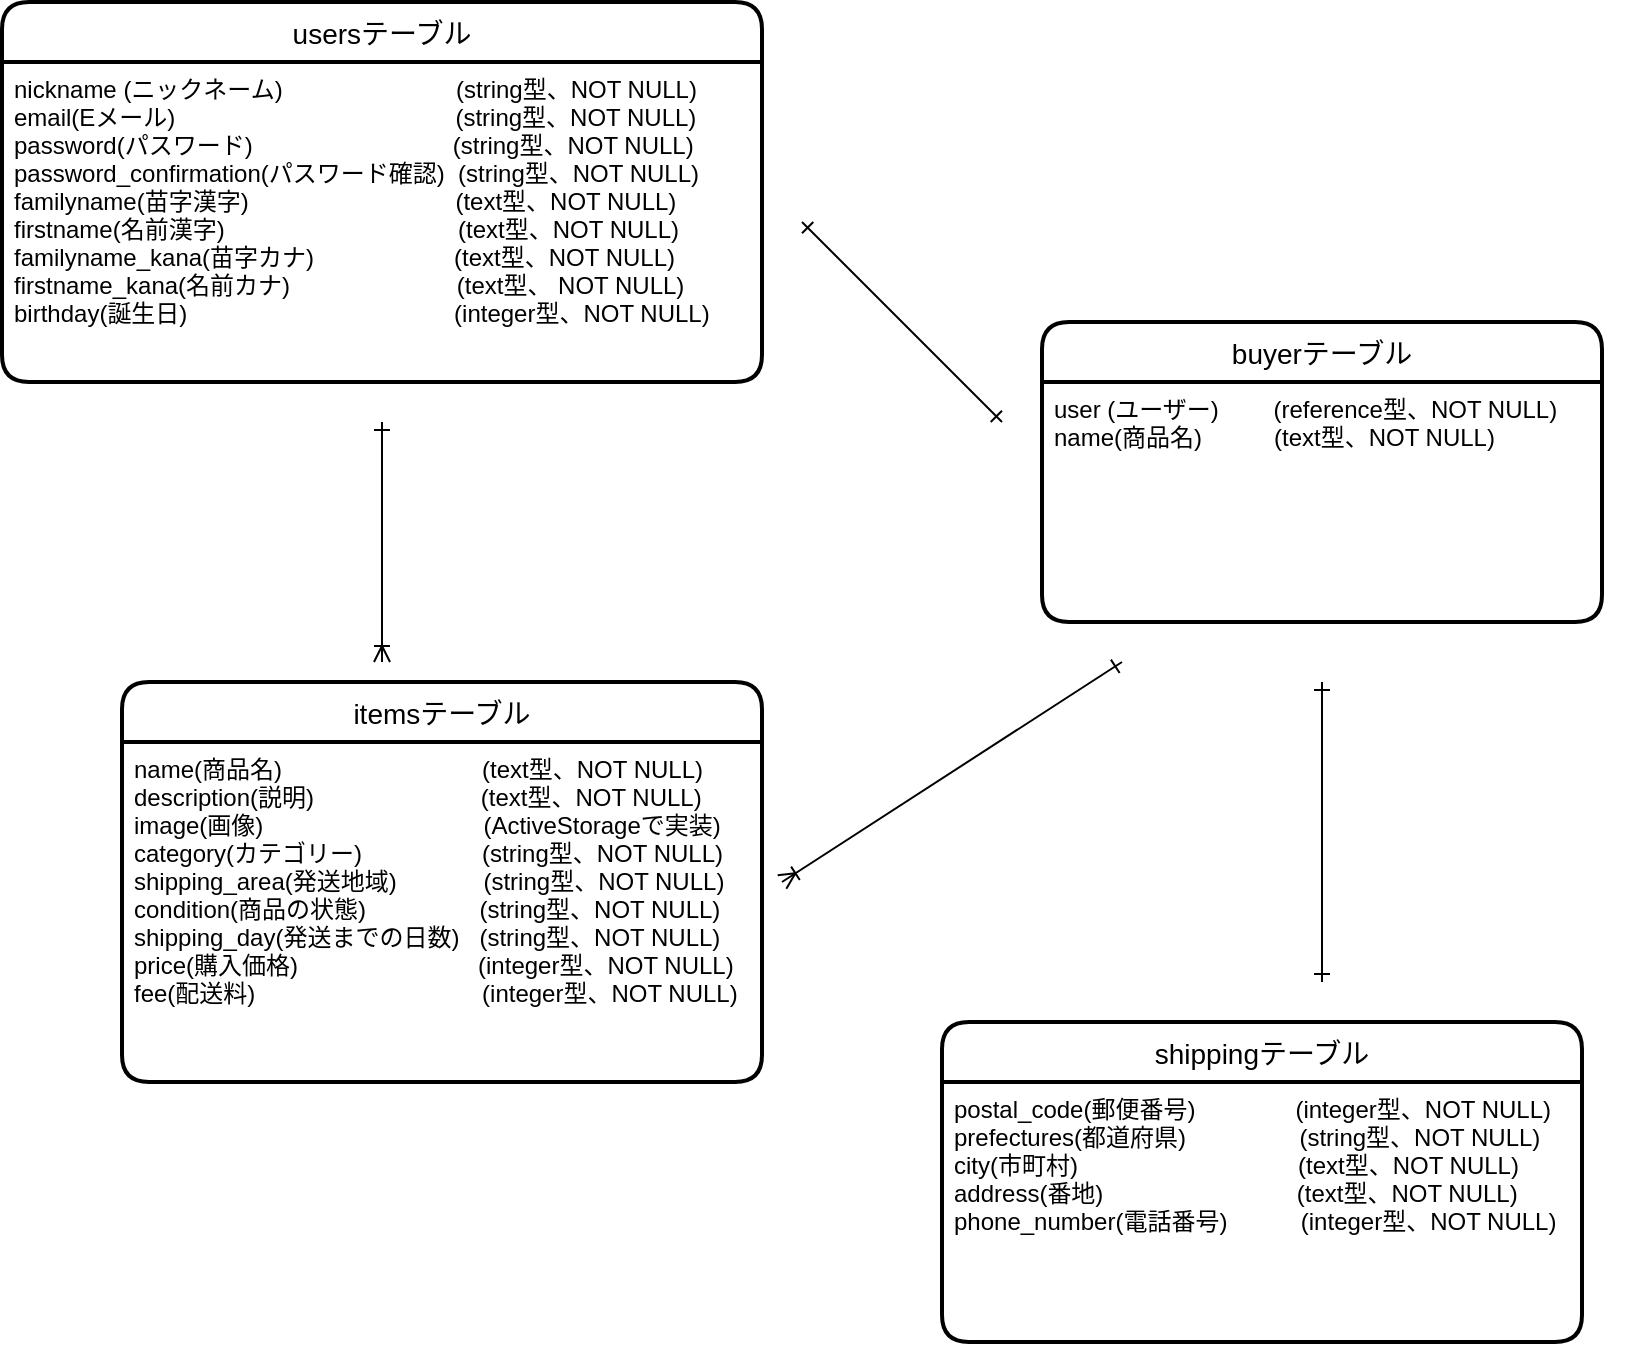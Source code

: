 <mxfile version="14.2.4" type="embed">
    <diagram id="60UPEPc2DFj4A5JT7lhN" name="ページ1">
        <mxGraphModel dx="236" dy="706" grid="1" gridSize="10" guides="1" tooltips="1" connect="1" arrows="1" fold="1" page="1" pageScale="1" pageWidth="850" pageHeight="1100" math="0" shadow="0">
            <root>
                <mxCell id="0"/>
                <mxCell id="1" parent="0"/>
                <mxCell id="18" value="usersテーブル" style="swimlane;childLayout=stackLayout;horizontal=1;startSize=30;horizontalStack=0;rounded=1;fontSize=14;fontStyle=0;strokeWidth=2;resizeParent=0;resizeLast=1;shadow=0;dashed=0;align=center;" vertex="1" parent="1">
                    <mxGeometry x="40" y="10" width="380" height="190" as="geometry"/>
                </mxCell>
                <mxCell id="19" value="nickname (ニックネーム)                          (string型、NOT NULL)&#10;email(Eメール)                                          (string型、NOT NULL)&#10;password(パスワード)                              (string型、NOT NULL)&#10;password_confirmation(パスワード確認)  (string型、NOT NULL)&#10;familyname(苗字漢字)                               (text型、NOT NULL)&#10;firstname(名前漢字)                                   (text型、NOT NULL)&#10;familyname_kana(苗字カナ)                     (text型、NOT NULL)&#10;firstname_kana(名前カナ)                         (text型、 NOT NULL)&#10;birthday(誕生日)                                        (integer型、NOT NULL)&#10;" style="align=left;strokeColor=none;fillColor=none;spacingLeft=4;fontSize=12;verticalAlign=top;resizable=0;rotatable=0;part=1;" vertex="1" parent="18">
                    <mxGeometry y="30" width="380" height="160" as="geometry"/>
                </mxCell>
                <mxCell id="22" value="itemsテーブル" style="swimlane;childLayout=stackLayout;horizontal=1;startSize=30;horizontalStack=0;rounded=1;fontSize=14;fontStyle=0;strokeWidth=2;resizeParent=0;resizeLast=1;shadow=0;dashed=0;align=center;" vertex="1" parent="1">
                    <mxGeometry x="100" y="350" width="320" height="200" as="geometry"/>
                </mxCell>
                <mxCell id="23" value="name(商品名)                              (text型、NOT NULL)&#10;description(説明)                         (text型、NOT NULL)&#10;image(画像)                                 (ActiveStorageで実装) &#10;category(カテゴリー)                  (string型、NOT NULL)&#10;shipping_area(発送地域)             (string型、NOT NULL)&#10;condition(商品の状態)                 (string型、NOT NULL)&#10;shipping_day(発送までの日数)   (string型、NOT NULL)&#10;price(購入価格)                           (integer型、NOT NULL)&#10;fee(配送料)                                  (integer型、NOT NULL)&#10;&#10;" style="align=left;strokeColor=none;fillColor=none;spacingLeft=4;fontSize=12;verticalAlign=top;resizable=0;rotatable=0;part=1;" vertex="1" parent="22">
                    <mxGeometry y="30" width="320" height="170" as="geometry"/>
                </mxCell>
                <mxCell id="24" value="shippingテーブル" style="swimlane;childLayout=stackLayout;horizontal=1;startSize=30;horizontalStack=0;rounded=1;fontSize=14;fontStyle=0;strokeWidth=2;resizeParent=0;resizeLast=1;shadow=0;dashed=0;align=center;" vertex="1" parent="1">
                    <mxGeometry x="510" y="520" width="320" height="160" as="geometry"/>
                </mxCell>
                <mxCell id="25" value="postal_code(郵便番号)               (integer型、NOT NULL)&#10;prefectures(都道府県)                 (string型、NOT NULL)                &#10;city(市町村)                                 (text型、NOT NULL)&#10;address(番地)                             (text型、NOT NULL)&#10;phone_number(電話番号)           (integer型、NOT NULL)&#10;" style="align=left;strokeColor=none;fillColor=none;spacingLeft=4;fontSize=12;verticalAlign=top;resizable=0;rotatable=0;part=1;" vertex="1" parent="24">
                    <mxGeometry y="30" width="320" height="130" as="geometry"/>
                </mxCell>
                <mxCell id="51" style="edgeStyle=none;rounded=0;orthogonalLoop=1;jettySize=auto;html=1;startArrow=ERone;startFill=0;endArrow=ERone;endFill=0;" edge="1" parent="1">
                    <mxGeometry relative="1" as="geometry">
                        <mxPoint x="700" y="500" as="targetPoint"/>
                        <mxPoint x="700" y="350" as="sourcePoint"/>
                    </mxGeometry>
                </mxCell>
                <mxCell id="39" value="buyerテーブル" style="swimlane;childLayout=stackLayout;horizontal=1;startSize=30;horizontalStack=0;rounded=1;fontSize=14;fontStyle=0;strokeWidth=2;resizeParent=0;resizeLast=1;shadow=0;dashed=0;align=center;" vertex="1" parent="1">
                    <mxGeometry x="560" y="170" width="280" height="150" as="geometry"/>
                </mxCell>
                <mxCell id="40" value="user (ユーザー) 　　(reference型、NOT NULL)&#10;name(商品名)　　　(text型、NOT NULL)&#10;" style="align=left;strokeColor=none;fillColor=none;spacingLeft=4;fontSize=12;verticalAlign=top;resizable=0;rotatable=0;part=1;" vertex="1" parent="39">
                    <mxGeometry y="30" width="280" height="120" as="geometry"/>
                </mxCell>
                <mxCell id="43" style="edgeStyle=orthogonalEdgeStyle;rounded=0;orthogonalLoop=1;jettySize=auto;html=1;endArrow=ERoneToMany;endFill=0;startArrow=ERone;startFill=0;" edge="1" parent="1">
                    <mxGeometry relative="1" as="geometry">
                        <mxPoint x="230" y="340" as="targetPoint"/>
                        <mxPoint x="230" y="220" as="sourcePoint"/>
                    </mxGeometry>
                </mxCell>
                <mxCell id="52" style="edgeStyle=none;rounded=0;orthogonalLoop=1;jettySize=auto;html=1;startArrow=ERoneToMany;startFill=0;endArrow=ERone;endFill=0;" edge="1" parent="1">
                    <mxGeometry relative="1" as="geometry">
                        <mxPoint x="600" y="340" as="targetPoint"/>
                        <mxPoint x="430" y="450" as="sourcePoint"/>
                    </mxGeometry>
                </mxCell>
                <mxCell id="53" style="rounded=0;orthogonalLoop=1;jettySize=auto;html=1;startArrow=ERone;startFill=0;endArrow=ERone;endFill=0;" edge="1" parent="1">
                    <mxGeometry relative="1" as="geometry">
                        <mxPoint x="440" y="120" as="targetPoint"/>
                        <mxPoint x="540" y="220" as="sourcePoint"/>
                    </mxGeometry>
                </mxCell>
            </root>
        </mxGraphModel>
    </diagram>
</mxfile>